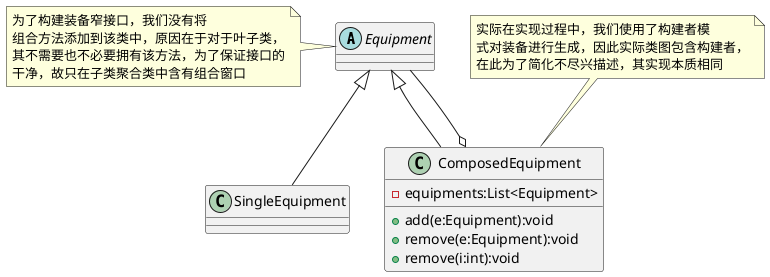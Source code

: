 @startuml composite-pattern

abstract class Equipment

class SingleEquipment

Equipment <|-- SingleEquipment

class ComposedEquipment {
  - equipments:List<Equipment>
  + add(e:Equipment):void
  + remove(e:Equipment):void
  + remove(i:int):void
}

note top of ComposedEquipment: 实际在实现过程中，我们使用了构建者模\n式对装备进行生成，因此实际类图包含构建者，\n在此为了简化不尽兴描述，其实现本质相同

note left of Equipment: 为了构建装备窄接口，我们没有将\n组合方法添加到该类中，原因在于对于叶子类，\n其不需要也不必要拥有该方法，为了保证接口的\n干净，故只在子类聚合类中含有组合窗口

Equipment <|-- ComposedEquipment

Equipment --o ComposedEquipment

@enduml